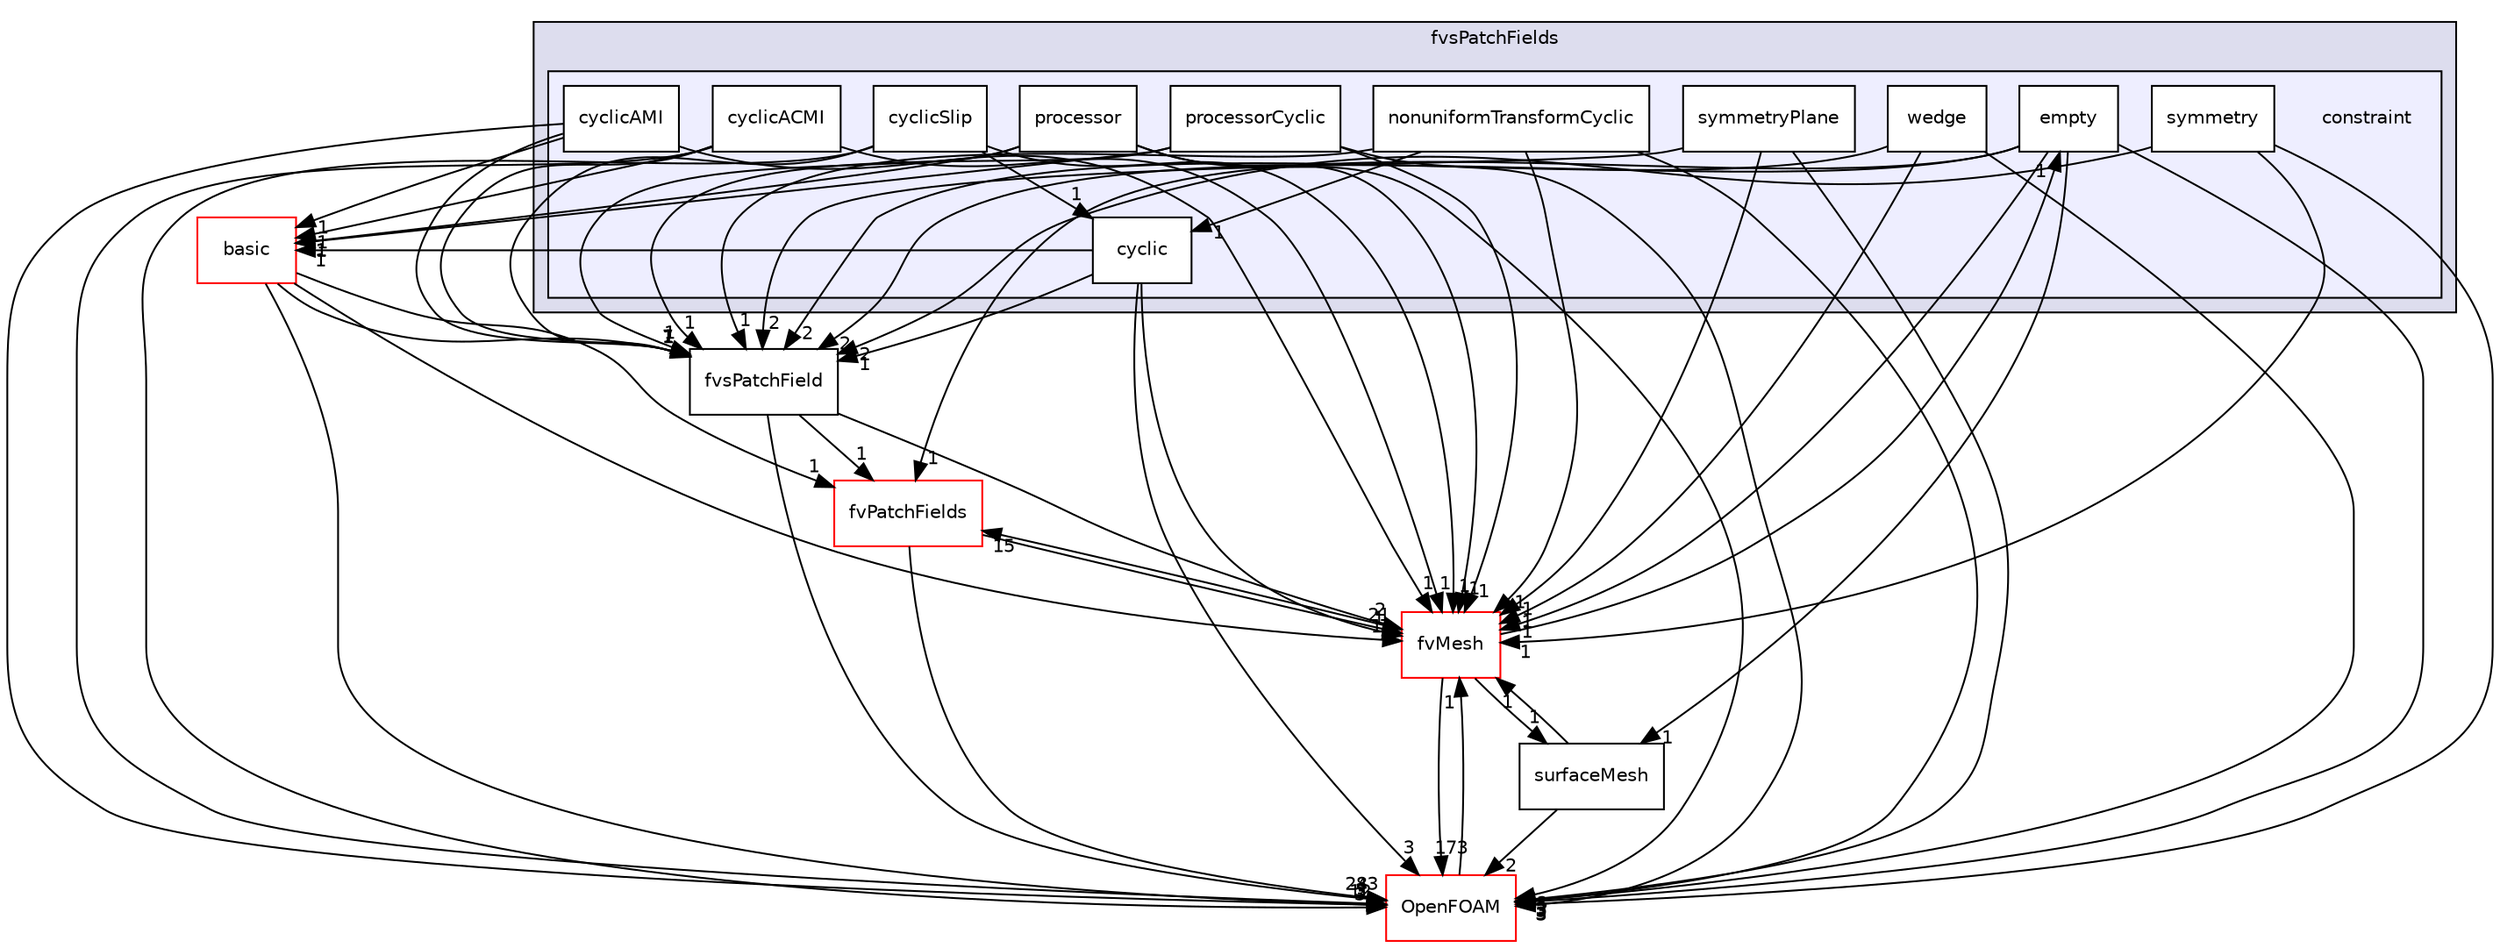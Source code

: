 digraph "src/finiteVolume/fields/fvsPatchFields/constraint" {
  bgcolor=transparent;
  compound=true
  node [ fontsize="10", fontname="Helvetica"];
  edge [ labelfontsize="10", labelfontname="Helvetica"];
  subgraph clusterdir_807b34448f78de7c3bc4530ef499b703 {
    graph [ bgcolor="#ddddee", pencolor="black", label="fvsPatchFields" fontname="Helvetica", fontsize="10", URL="dir_807b34448f78de7c3bc4530ef499b703.html"]
  subgraph clusterdir_d3657b0b23136d928b995b4c42c4ccd9 {
    graph [ bgcolor="#eeeeff", pencolor="black", label="" URL="dir_d3657b0b23136d928b995b4c42c4ccd9.html"];
    dir_d3657b0b23136d928b995b4c42c4ccd9 [shape=plaintext label="constraint"];
    dir_19ade4d920b03fe04129384a1ccaaa09 [shape=box label="cyclic" color="black" fillcolor="white" style="filled" URL="dir_19ade4d920b03fe04129384a1ccaaa09.html"];
    dir_8f981e8f3daa2baf0a0a40f4848c667b [shape=box label="cyclicACMI" color="black" fillcolor="white" style="filled" URL="dir_8f981e8f3daa2baf0a0a40f4848c667b.html"];
    dir_aab87f9b9206032315b3d7957ab585c0 [shape=box label="cyclicAMI" color="black" fillcolor="white" style="filled" URL="dir_aab87f9b9206032315b3d7957ab585c0.html"];
    dir_68237cd4d05320d7bcc87091aa9a29cf [shape=box label="cyclicSlip" color="black" fillcolor="white" style="filled" URL="dir_68237cd4d05320d7bcc87091aa9a29cf.html"];
    dir_7ef2521e609c683470f037a90ef9a178 [shape=box label="empty" color="black" fillcolor="white" style="filled" URL="dir_7ef2521e609c683470f037a90ef9a178.html"];
    dir_8024153c8c5357530912c9752f55dfe5 [shape=box label="nonuniformTransformCyclic" color="black" fillcolor="white" style="filled" URL="dir_8024153c8c5357530912c9752f55dfe5.html"];
    dir_cbec55a7b9560deb693142526175c420 [shape=box label="processor" color="black" fillcolor="white" style="filled" URL="dir_cbec55a7b9560deb693142526175c420.html"];
    dir_871c0ee44a9cb4ba0ce6f3156dde8478 [shape=box label="processorCyclic" color="black" fillcolor="white" style="filled" URL="dir_871c0ee44a9cb4ba0ce6f3156dde8478.html"];
    dir_53d1e392f2665ca3e378f6be8ee07af1 [shape=box label="symmetry" color="black" fillcolor="white" style="filled" URL="dir_53d1e392f2665ca3e378f6be8ee07af1.html"];
    dir_bce5698a88b52b66adbc50995e7c3146 [shape=box label="symmetryPlane" color="black" fillcolor="white" style="filled" URL="dir_bce5698a88b52b66adbc50995e7c3146.html"];
    dir_c835e02ecc5f48c7bc9b691a765e83f0 [shape=box label="wedge" color="black" fillcolor="white" style="filled" URL="dir_c835e02ecc5f48c7bc9b691a765e83f0.html"];
  }
  }
  dir_a5850494bc77049b2a182260f0d1f703 [shape=box label="fvPatchFields" color="red" URL="dir_a5850494bc77049b2a182260f0d1f703.html"];
  dir_958a3dd6045466a25f270895e6927ee8 [shape=box label="basic" color="red" URL="dir_958a3dd6045466a25f270895e6927ee8.html"];
  dir_fdafd3b59310328ee40a940c9419d4db [shape=box label="surfaceMesh" URL="dir_fdafd3b59310328ee40a940c9419d4db.html"];
  dir_c382fa095c9c33d8673c0dd60aaef275 [shape=box label="fvMesh" color="red" URL="dir_c382fa095c9c33d8673c0dd60aaef275.html"];
  dir_c5473ff19b20e6ec4dfe5c310b3778a8 [shape=box label="OpenFOAM" color="red" URL="dir_c5473ff19b20e6ec4dfe5c310b3778a8.html"];
  dir_f8fc54ccdbdfd051989b9c9b77557e92 [shape=box label="fvsPatchField" URL="dir_f8fc54ccdbdfd051989b9c9b77557e92.html"];
  dir_a5850494bc77049b2a182260f0d1f703->dir_c382fa095c9c33d8673c0dd60aaef275 [headlabel="21", labeldistance=1.5 headhref="dir_000937_001124.html"];
  dir_a5850494bc77049b2a182260f0d1f703->dir_c5473ff19b20e6ec4dfe5c310b3778a8 [headlabel="283", labeldistance=1.5 headhref="dir_000937_001896.html"];
  dir_958a3dd6045466a25f270895e6927ee8->dir_a5850494bc77049b2a182260f0d1f703 [headlabel="1", labeldistance=1.5 headhref="dir_001043_000937.html"];
  dir_958a3dd6045466a25f270895e6927ee8->dir_c382fa095c9c33d8673c0dd60aaef275 [headlabel="1", labeldistance=1.5 headhref="dir_001043_001124.html"];
  dir_958a3dd6045466a25f270895e6927ee8->dir_c5473ff19b20e6ec4dfe5c310b3778a8 [headlabel="12", labeldistance=1.5 headhref="dir_001043_001896.html"];
  dir_958a3dd6045466a25f270895e6927ee8->dir_f8fc54ccdbdfd051989b9c9b77557e92 [headlabel="7", labeldistance=1.5 headhref="dir_001043_001060.html"];
  dir_68237cd4d05320d7bcc87091aa9a29cf->dir_c382fa095c9c33d8673c0dd60aaef275 [headlabel="1", labeldistance=1.5 headhref="dir_001052_001124.html"];
  dir_68237cd4d05320d7bcc87091aa9a29cf->dir_19ade4d920b03fe04129384a1ccaaa09 [headlabel="1", labeldistance=1.5 headhref="dir_001052_001049.html"];
  dir_68237cd4d05320d7bcc87091aa9a29cf->dir_c5473ff19b20e6ec4dfe5c310b3778a8 [headlabel="3", labeldistance=1.5 headhref="dir_001052_001896.html"];
  dir_68237cd4d05320d7bcc87091aa9a29cf->dir_f8fc54ccdbdfd051989b9c9b77557e92 [headlabel="1", labeldistance=1.5 headhref="dir_001052_001060.html"];
  dir_7ef2521e609c683470f037a90ef9a178->dir_a5850494bc77049b2a182260f0d1f703 [headlabel="1", labeldistance=1.5 headhref="dir_001053_000937.html"];
  dir_7ef2521e609c683470f037a90ef9a178->dir_fdafd3b59310328ee40a940c9419d4db [headlabel="1", labeldistance=1.5 headhref="dir_001053_001269.html"];
  dir_7ef2521e609c683470f037a90ef9a178->dir_c382fa095c9c33d8673c0dd60aaef275 [headlabel="1", labeldistance=1.5 headhref="dir_001053_001124.html"];
  dir_7ef2521e609c683470f037a90ef9a178->dir_c5473ff19b20e6ec4dfe5c310b3778a8 [headlabel="3", labeldistance=1.5 headhref="dir_001053_001896.html"];
  dir_7ef2521e609c683470f037a90ef9a178->dir_f8fc54ccdbdfd051989b9c9b77557e92 [headlabel="2", labeldistance=1.5 headhref="dir_001053_001060.html"];
  dir_fdafd3b59310328ee40a940c9419d4db->dir_c382fa095c9c33d8673c0dd60aaef275 [headlabel="1", labeldistance=1.5 headhref="dir_001269_001124.html"];
  dir_fdafd3b59310328ee40a940c9419d4db->dir_c5473ff19b20e6ec4dfe5c310b3778a8 [headlabel="2", labeldistance=1.5 headhref="dir_001269_001896.html"];
  dir_cbec55a7b9560deb693142526175c420->dir_958a3dd6045466a25f270895e6927ee8 [headlabel="1", labeldistance=1.5 headhref="dir_001055_001043.html"];
  dir_cbec55a7b9560deb693142526175c420->dir_c382fa095c9c33d8673c0dd60aaef275 [headlabel="1", labeldistance=1.5 headhref="dir_001055_001124.html"];
  dir_cbec55a7b9560deb693142526175c420->dir_c5473ff19b20e6ec4dfe5c310b3778a8 [headlabel="3", labeldistance=1.5 headhref="dir_001055_001896.html"];
  dir_cbec55a7b9560deb693142526175c420->dir_f8fc54ccdbdfd051989b9c9b77557e92 [headlabel="1", labeldistance=1.5 headhref="dir_001055_001060.html"];
  dir_aab87f9b9206032315b3d7957ab585c0->dir_958a3dd6045466a25f270895e6927ee8 [headlabel="1", labeldistance=1.5 headhref="dir_001051_001043.html"];
  dir_aab87f9b9206032315b3d7957ab585c0->dir_c382fa095c9c33d8673c0dd60aaef275 [headlabel="1", labeldistance=1.5 headhref="dir_001051_001124.html"];
  dir_aab87f9b9206032315b3d7957ab585c0->dir_c5473ff19b20e6ec4dfe5c310b3778a8 [headlabel="3", labeldistance=1.5 headhref="dir_001051_001896.html"];
  dir_aab87f9b9206032315b3d7957ab585c0->dir_f8fc54ccdbdfd051989b9c9b77557e92 [headlabel="1", labeldistance=1.5 headhref="dir_001051_001060.html"];
  dir_c835e02ecc5f48c7bc9b691a765e83f0->dir_c382fa095c9c33d8673c0dd60aaef275 [headlabel="1", labeldistance=1.5 headhref="dir_001059_001124.html"];
  dir_c835e02ecc5f48c7bc9b691a765e83f0->dir_c5473ff19b20e6ec4dfe5c310b3778a8 [headlabel="3", labeldistance=1.5 headhref="dir_001059_001896.html"];
  dir_c835e02ecc5f48c7bc9b691a765e83f0->dir_f8fc54ccdbdfd051989b9c9b77557e92 [headlabel="2", labeldistance=1.5 headhref="dir_001059_001060.html"];
  dir_bce5698a88b52b66adbc50995e7c3146->dir_c382fa095c9c33d8673c0dd60aaef275 [headlabel="1", labeldistance=1.5 headhref="dir_001058_001124.html"];
  dir_bce5698a88b52b66adbc50995e7c3146->dir_c5473ff19b20e6ec4dfe5c310b3778a8 [headlabel="3", labeldistance=1.5 headhref="dir_001058_001896.html"];
  dir_bce5698a88b52b66adbc50995e7c3146->dir_f8fc54ccdbdfd051989b9c9b77557e92 [headlabel="2", labeldistance=1.5 headhref="dir_001058_001060.html"];
  dir_c382fa095c9c33d8673c0dd60aaef275->dir_a5850494bc77049b2a182260f0d1f703 [headlabel="15", labeldistance=1.5 headhref="dir_001124_000937.html"];
  dir_c382fa095c9c33d8673c0dd60aaef275->dir_7ef2521e609c683470f037a90ef9a178 [headlabel="1", labeldistance=1.5 headhref="dir_001124_001053.html"];
  dir_c382fa095c9c33d8673c0dd60aaef275->dir_fdafd3b59310328ee40a940c9419d4db [headlabel="1", labeldistance=1.5 headhref="dir_001124_001269.html"];
  dir_c382fa095c9c33d8673c0dd60aaef275->dir_c5473ff19b20e6ec4dfe5c310b3778a8 [headlabel="173", labeldistance=1.5 headhref="dir_001124_001896.html"];
  dir_19ade4d920b03fe04129384a1ccaaa09->dir_958a3dd6045466a25f270895e6927ee8 [headlabel="1", labeldistance=1.5 headhref="dir_001049_001043.html"];
  dir_19ade4d920b03fe04129384a1ccaaa09->dir_c382fa095c9c33d8673c0dd60aaef275 [headlabel="1", labeldistance=1.5 headhref="dir_001049_001124.html"];
  dir_19ade4d920b03fe04129384a1ccaaa09->dir_c5473ff19b20e6ec4dfe5c310b3778a8 [headlabel="3", labeldistance=1.5 headhref="dir_001049_001896.html"];
  dir_19ade4d920b03fe04129384a1ccaaa09->dir_f8fc54ccdbdfd051989b9c9b77557e92 [headlabel="1", labeldistance=1.5 headhref="dir_001049_001060.html"];
  dir_8f981e8f3daa2baf0a0a40f4848c667b->dir_958a3dd6045466a25f270895e6927ee8 [headlabel="1", labeldistance=1.5 headhref="dir_001050_001043.html"];
  dir_8f981e8f3daa2baf0a0a40f4848c667b->dir_c382fa095c9c33d8673c0dd60aaef275 [headlabel="1", labeldistance=1.5 headhref="dir_001050_001124.html"];
  dir_8f981e8f3daa2baf0a0a40f4848c667b->dir_c5473ff19b20e6ec4dfe5c310b3778a8 [headlabel="3", labeldistance=1.5 headhref="dir_001050_001896.html"];
  dir_8f981e8f3daa2baf0a0a40f4848c667b->dir_f8fc54ccdbdfd051989b9c9b77557e92 [headlabel="1", labeldistance=1.5 headhref="dir_001050_001060.html"];
  dir_c5473ff19b20e6ec4dfe5c310b3778a8->dir_c382fa095c9c33d8673c0dd60aaef275 [headlabel="1", labeldistance=1.5 headhref="dir_001896_001124.html"];
  dir_f8fc54ccdbdfd051989b9c9b77557e92->dir_a5850494bc77049b2a182260f0d1f703 [headlabel="1", labeldistance=1.5 headhref="dir_001060_000937.html"];
  dir_f8fc54ccdbdfd051989b9c9b77557e92->dir_c382fa095c9c33d8673c0dd60aaef275 [headlabel="2", labeldistance=1.5 headhref="dir_001060_001124.html"];
  dir_f8fc54ccdbdfd051989b9c9b77557e92->dir_c5473ff19b20e6ec4dfe5c310b3778a8 [headlabel="4", labeldistance=1.5 headhref="dir_001060_001896.html"];
  dir_8024153c8c5357530912c9752f55dfe5->dir_c382fa095c9c33d8673c0dd60aaef275 [headlabel="1", labeldistance=1.5 headhref="dir_001054_001124.html"];
  dir_8024153c8c5357530912c9752f55dfe5->dir_19ade4d920b03fe04129384a1ccaaa09 [headlabel="1", labeldistance=1.5 headhref="dir_001054_001049.html"];
  dir_8024153c8c5357530912c9752f55dfe5->dir_c5473ff19b20e6ec4dfe5c310b3778a8 [headlabel="3", labeldistance=1.5 headhref="dir_001054_001896.html"];
  dir_8024153c8c5357530912c9752f55dfe5->dir_f8fc54ccdbdfd051989b9c9b77557e92 [headlabel="1", labeldistance=1.5 headhref="dir_001054_001060.html"];
  dir_871c0ee44a9cb4ba0ce6f3156dde8478->dir_958a3dd6045466a25f270895e6927ee8 [headlabel="1", labeldistance=1.5 headhref="dir_001056_001043.html"];
  dir_871c0ee44a9cb4ba0ce6f3156dde8478->dir_c382fa095c9c33d8673c0dd60aaef275 [headlabel="1", labeldistance=1.5 headhref="dir_001056_001124.html"];
  dir_871c0ee44a9cb4ba0ce6f3156dde8478->dir_c5473ff19b20e6ec4dfe5c310b3778a8 [headlabel="3", labeldistance=1.5 headhref="dir_001056_001896.html"];
  dir_871c0ee44a9cb4ba0ce6f3156dde8478->dir_f8fc54ccdbdfd051989b9c9b77557e92 [headlabel="1", labeldistance=1.5 headhref="dir_001056_001060.html"];
  dir_53d1e392f2665ca3e378f6be8ee07af1->dir_c382fa095c9c33d8673c0dd60aaef275 [headlabel="1", labeldistance=1.5 headhref="dir_001057_001124.html"];
  dir_53d1e392f2665ca3e378f6be8ee07af1->dir_c5473ff19b20e6ec4dfe5c310b3778a8 [headlabel="3", labeldistance=1.5 headhref="dir_001057_001896.html"];
  dir_53d1e392f2665ca3e378f6be8ee07af1->dir_f8fc54ccdbdfd051989b9c9b77557e92 [headlabel="2", labeldistance=1.5 headhref="dir_001057_001060.html"];
}
